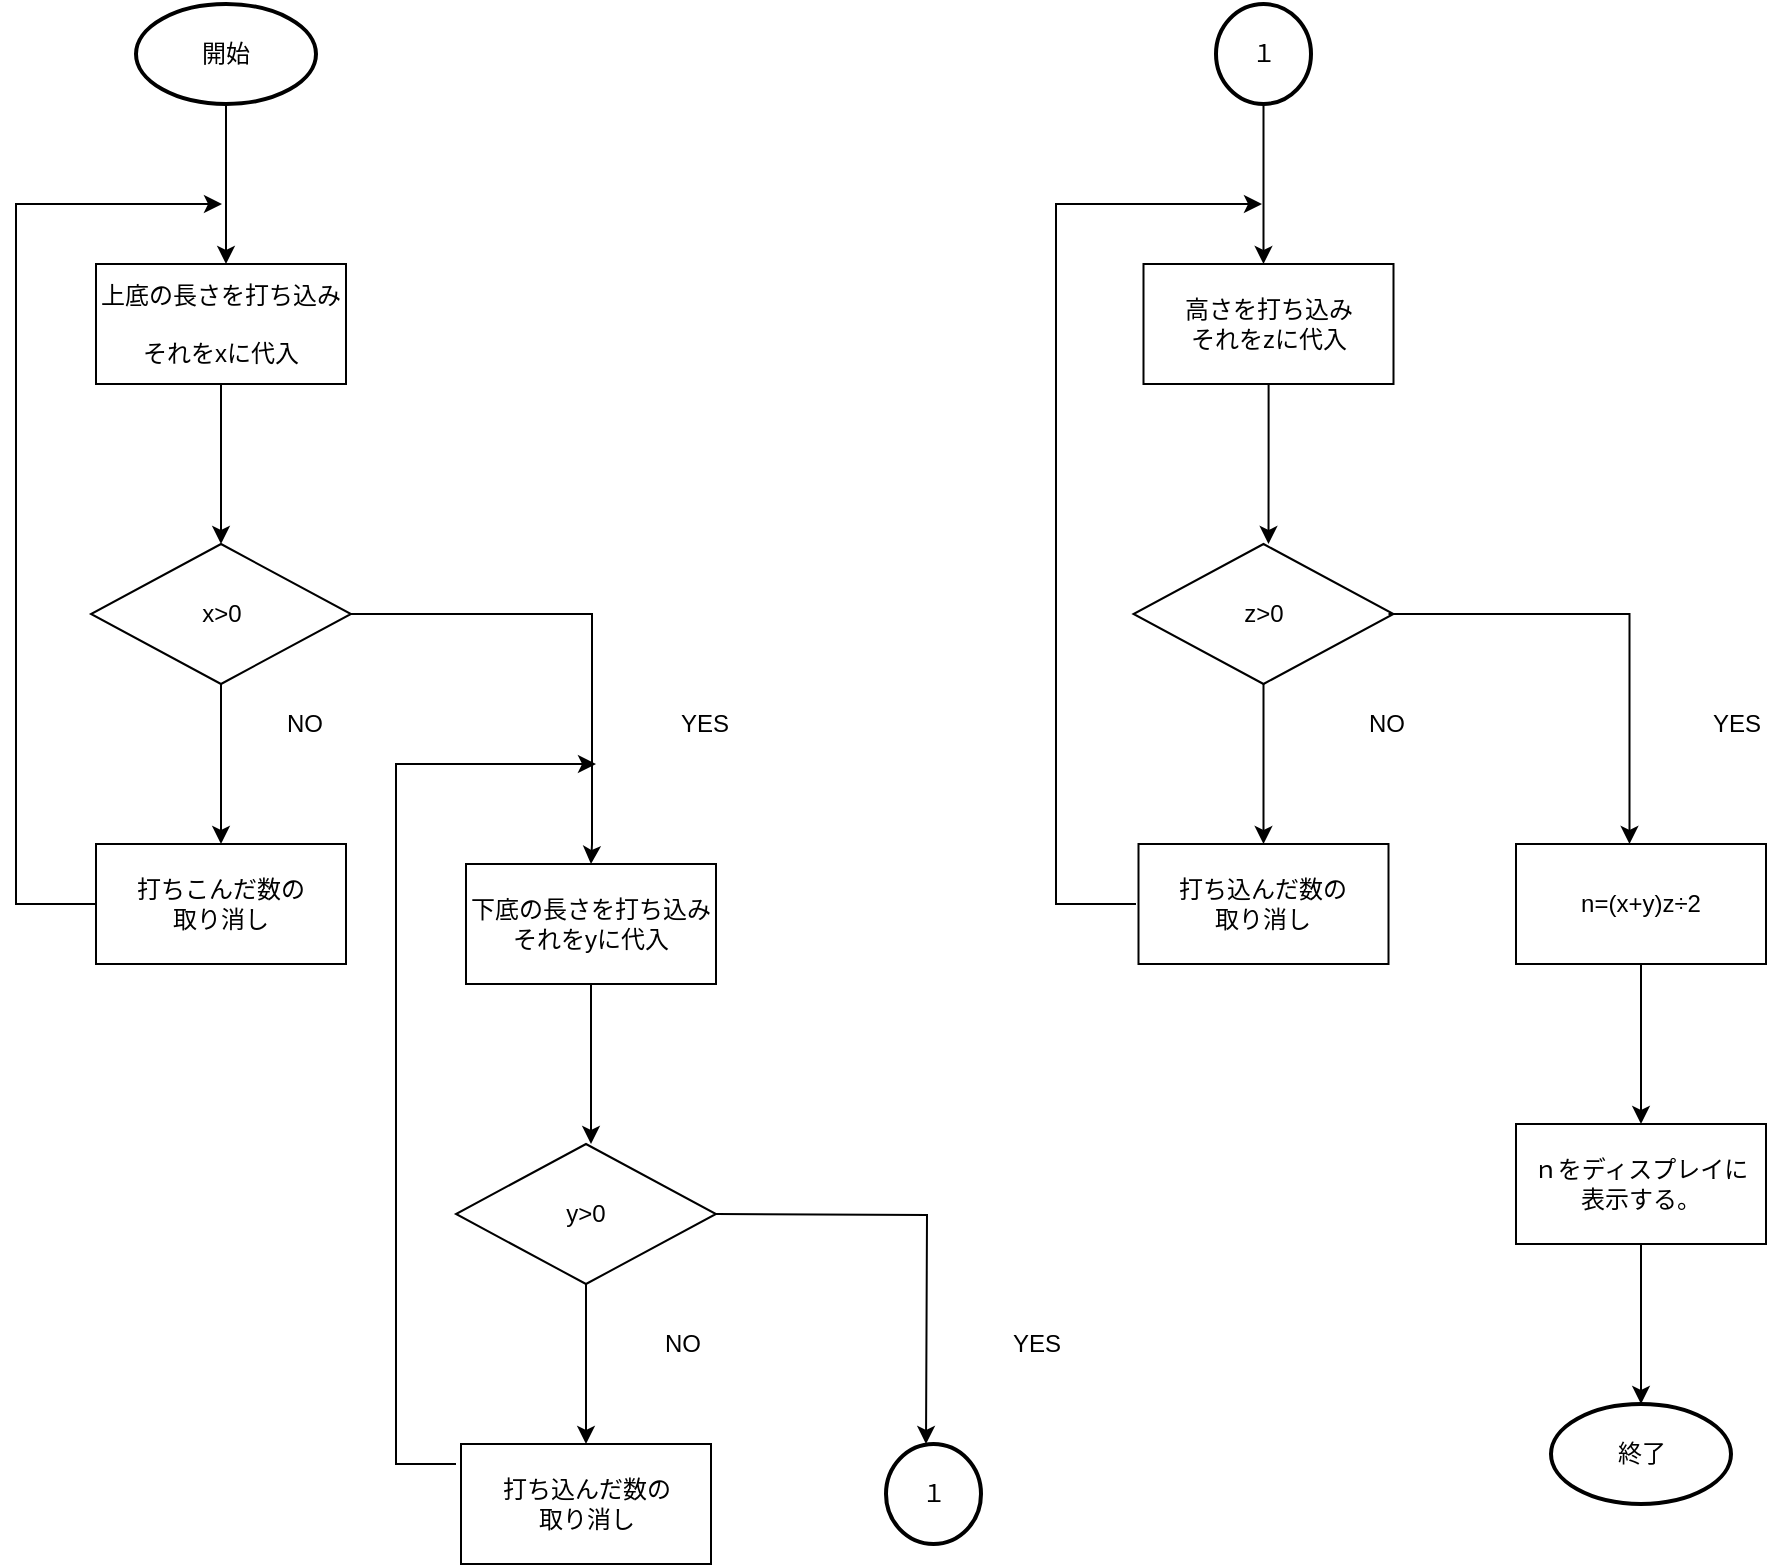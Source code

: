 <mxfile version="12.9.10"><diagram id="-gl4ohZPZLs6r8Un3lwC" name="ページ2"><mxGraphModel grid="1" shadow="0" math="0" pageHeight="1169" pageWidth="827" pageScale="1" page="1" fold="1" arrows="1" connect="1" tooltips="1" guides="1" gridSize="10" dy="480" dx="868"><root><mxCell id="T4QHWDnI8O8ELcwWVvTB-0"/><mxCell id="T4QHWDnI8O8ELcwWVvTB-1" parent="T4QHWDnI8O8ELcwWVvTB-0"/><mxCell id="U1Aa0UDjInbUzPmAyux--2" value="" parent="T4QHWDnI8O8ELcwWVvTB-1" edge="1" style="edgeStyle=orthogonalEdgeStyle;rounded=0;orthogonalLoop=1;jettySize=auto;html=1;" source="U1Aa0UDjInbUzPmAyux--0"><mxGeometry as="geometry" relative="1"><mxPoint as="targetPoint" x="155" y="190"/></mxGeometry></mxCell><mxCell id="U1Aa0UDjInbUzPmAyux--0" value="開始" parent="T4QHWDnI8O8ELcwWVvTB-1" style="strokeWidth=2;html=1;shape=mxgraph.flowchart.start_1;whiteSpace=wrap;direction=west;" vertex="1"><mxGeometry as="geometry" x="110" y="60" width="90" height="50"/></mxCell><mxCell id="U1Aa0UDjInbUzPmAyux--5" value="" parent="T4QHWDnI8O8ELcwWVvTB-1" edge="1" style="edgeStyle=orthogonalEdgeStyle;rounded=0;orthogonalLoop=1;jettySize=auto;html=1;" source="U1Aa0UDjInbUzPmAyux--3"><mxGeometry as="geometry" relative="1"><mxPoint as="targetPoint" x="152.5" y="330"/></mxGeometry></mxCell><mxCell id="U1Aa0UDjInbUzPmAyux--3" value="上底の長さを打ち込み&lt;br&gt;&lt;br&gt;それをxに代入" parent="T4QHWDnI8O8ELcwWVvTB-1" style="rounded=0;whiteSpace=wrap;html=1;" vertex="1"><mxGeometry as="geometry" x="90" y="190" width="125" height="60"/></mxCell><mxCell id="47IZ8BVEdJG-rMPOcjFv-2" value="" parent="T4QHWDnI8O8ELcwWVvTB-1" edge="1" style="edgeStyle=orthogonalEdgeStyle;rounded=0;orthogonalLoop=1;jettySize=auto;html=1;" source="47IZ8BVEdJG-rMPOcjFv-0"><mxGeometry as="geometry" relative="1"><mxPoint as="targetPoint" x="152.5" y="480"/></mxGeometry></mxCell><mxCell id="47IZ8BVEdJG-rMPOcjFv-8" value="" parent="T4QHWDnI8O8ELcwWVvTB-1" edge="1" style="edgeStyle=orthogonalEdgeStyle;rounded=0;orthogonalLoop=1;jettySize=auto;html=1;entryX=0.5;entryY=0;entryDx=0;entryDy=0;" source="47IZ8BVEdJG-rMPOcjFv-0" target="47IZ8BVEdJG-rMPOcjFv-11"><mxGeometry as="geometry" relative="1"><mxPoint as="targetPoint" x="320" y="470"/><Array as="points"><mxPoint x="338" y="365"/><mxPoint x="338" y="480"/></Array></mxGeometry></mxCell><mxCell id="47IZ8BVEdJG-rMPOcjFv-0" value="x&amp;gt;0" parent="T4QHWDnI8O8ELcwWVvTB-1" style="rhombus;whiteSpace=wrap;html=1;" vertex="1"><mxGeometry as="geometry" x="87.5" y="330" width="130" height="70"/></mxCell><mxCell id="47IZ8BVEdJG-rMPOcjFv-5" value="" parent="T4QHWDnI8O8ELcwWVvTB-1" edge="1" style="edgeStyle=orthogonalEdgeStyle;rounded=0;orthogonalLoop=1;jettySize=auto;html=1;" source="47IZ8BVEdJG-rMPOcjFv-3"><mxGeometry as="geometry" relative="1"><mxPoint as="targetPoint" x="153" y="160"/><Array as="points"><mxPoint x="50" y="510"/><mxPoint x="50" y="160"/></Array></mxGeometry></mxCell><mxCell id="47IZ8BVEdJG-rMPOcjFv-3" value="打ちこんだ数の&lt;br&gt;取り消し" parent="T4QHWDnI8O8ELcwWVvTB-1" style="rounded=0;whiteSpace=wrap;html=1;" vertex="1"><mxGeometry as="geometry" x="90" y="480" width="125" height="60"/></mxCell><mxCell id="47IZ8BVEdJG-rMPOcjFv-21" value="" parent="T4QHWDnI8O8ELcwWVvTB-1" edge="1" style="edgeStyle=orthogonalEdgeStyle;rounded=0;orthogonalLoop=1;jettySize=auto;html=1;" source="47IZ8BVEdJG-rMPOcjFv-11"><mxGeometry as="geometry" relative="1"><mxPoint as="targetPoint" x="337.5" y="630"/></mxGeometry></mxCell><mxCell id="47IZ8BVEdJG-rMPOcjFv-11" value="下底の長さを打ち込み&lt;br&gt;それをyに代入" parent="T4QHWDnI8O8ELcwWVvTB-1" style="rounded=0;whiteSpace=wrap;html=1;" vertex="1"><mxGeometry as="geometry" x="275" y="490" width="125" height="60"/></mxCell><mxCell id="47IZ8BVEdJG-rMPOcjFv-23" value="" parent="T4QHWDnI8O8ELcwWVvTB-1" edge="1" style="edgeStyle=orthogonalEdgeStyle;rounded=0;orthogonalLoop=1;jettySize=auto;html=1;" source="47IZ8BVEdJG-rMPOcjFv-17" target="47IZ8BVEdJG-rMPOcjFv-19"><mxGeometry as="geometry" relative="1"/></mxCell><mxCell id="47IZ8BVEdJG-rMPOcjFv-17" value="y&amp;gt;0" parent="T4QHWDnI8O8ELcwWVvTB-1" style="rhombus;whiteSpace=wrap;html=1;" vertex="1"><mxGeometry as="geometry" x="270" y="630" width="130" height="70"/></mxCell><mxCell id="47IZ8BVEdJG-rMPOcjFv-19" value="打ち込んだ数の&lt;br&gt;取り消し" parent="T4QHWDnI8O8ELcwWVvTB-1" style="rounded=0;whiteSpace=wrap;html=1;" vertex="1"><mxGeometry as="geometry" x="272.5" y="780" width="125" height="60"/></mxCell><mxCell id="47IZ8BVEdJG-rMPOcjFv-25" value="" parent="T4QHWDnI8O8ELcwWVvTB-1" edge="1" style="edgeStyle=orthogonalEdgeStyle;rounded=0;orthogonalLoop=1;jettySize=auto;html=1;entryX=0.5;entryY=0;entryDx=0;entryDy=0;"><mxGeometry as="geometry" relative="1"><mxPoint as="sourcePoint" x="400" y="665"/><mxPoint as="targetPoint" x="505" y="780"/></mxGeometry></mxCell><mxCell id="VgKs601-U2bBg_1NhqnA-0" value="１" parent="T4QHWDnI8O8ELcwWVvTB-1" style="strokeWidth=2;html=1;shape=mxgraph.flowchart.start_2;whiteSpace=wrap;" vertex="1"><mxGeometry as="geometry" x="485" y="780" width="47.5" height="50"/></mxCell><mxCell id="VgKs601-U2bBg_1NhqnA-1" value="" parent="T4QHWDnI8O8ELcwWVvTB-1" edge="1" style="edgeStyle=orthogonalEdgeStyle;rounded=0;orthogonalLoop=1;jettySize=auto;html=1;" source="VgKs601-U2bBg_1NhqnA-2"><mxGeometry as="geometry" relative="1"><mxPoint as="targetPoint" x="676.25" y="330"/></mxGeometry></mxCell><mxCell id="VgKs601-U2bBg_1NhqnA-2" value="高さを打ち込み&lt;br&gt;それをzに代入" parent="T4QHWDnI8O8ELcwWVvTB-1" style="rounded=0;whiteSpace=wrap;html=1;" vertex="1"><mxGeometry as="geometry" x="613.75" y="190" width="125" height="60"/></mxCell><mxCell id="VgKs601-U2bBg_1NhqnA-3" value="" parent="T4QHWDnI8O8ELcwWVvTB-1" edge="1" style="edgeStyle=orthogonalEdgeStyle;rounded=0;orthogonalLoop=1;jettySize=auto;html=1;" source="VgKs601-U2bBg_1NhqnA-4" target="VgKs601-U2bBg_1NhqnA-5"><mxGeometry as="geometry" relative="1"/></mxCell><mxCell id="VgKs601-U2bBg_1NhqnA-4" value="z&amp;gt;0" parent="T4QHWDnI8O8ELcwWVvTB-1" style="rhombus;whiteSpace=wrap;html=1;" vertex="1"><mxGeometry as="geometry" x="608.75" y="330" width="130" height="70"/></mxCell><mxCell id="VgKs601-U2bBg_1NhqnA-5" value="打ち込んだ数の&lt;br&gt;取り消し" parent="T4QHWDnI8O8ELcwWVvTB-1" style="rounded=0;whiteSpace=wrap;html=1;" vertex="1"><mxGeometry as="geometry" x="611.25" y="480" width="125" height="60"/></mxCell><mxCell id="VgKs601-U2bBg_1NhqnA-8" value="" parent="T4QHWDnI8O8ELcwWVvTB-1" edge="1" style="edgeStyle=orthogonalEdgeStyle;rounded=0;orthogonalLoop=1;jettySize=auto;html=1;" source="VgKs601-U2bBg_1NhqnA-6"><mxGeometry as="geometry" relative="1"><mxPoint as="targetPoint" x="673.75" y="190"/></mxGeometry></mxCell><mxCell id="VgKs601-U2bBg_1NhqnA-6" value="１" parent="T4QHWDnI8O8ELcwWVvTB-1" style="strokeWidth=2;html=1;shape=mxgraph.flowchart.start_2;whiteSpace=wrap;" vertex="1"><mxGeometry as="geometry" x="650" y="60" width="47.5" height="50"/></mxCell><mxCell id="VgKs601-U2bBg_1NhqnA-13" value="" parent="T4QHWDnI8O8ELcwWVvTB-1" edge="1" style="edgeStyle=orthogonalEdgeStyle;rounded=0;orthogonalLoop=1;jettySize=auto;html=1;"><mxGeometry as="geometry" relative="1"><mxPoint as="sourcePoint" x="270" y="790"/><mxPoint as="targetPoint" x="340" y="440"/><Array as="points"><mxPoint x="240" y="790"/><mxPoint x="240" y="440"/></Array></mxGeometry></mxCell><mxCell id="VgKs601-U2bBg_1NhqnA-15" value="" parent="T4QHWDnI8O8ELcwWVvTB-1" edge="1" style="edgeStyle=orthogonalEdgeStyle;rounded=0;orthogonalLoop=1;jettySize=auto;html=1;"><mxGeometry as="geometry" relative="1"><mxPoint as="sourcePoint" x="610" y="510"/><mxPoint as="targetPoint" x="673" y="160"/><Array as="points"><mxPoint x="570" y="510"/><mxPoint x="570" y="160"/></Array></mxGeometry></mxCell><mxCell id="VgKs601-U2bBg_1NhqnA-16" value="" parent="T4QHWDnI8O8ELcwWVvTB-1" edge="1" style="edgeStyle=orthogonalEdgeStyle;rounded=0;orthogonalLoop=1;jettySize=auto;html=1;"><mxGeometry as="geometry" relative="1"><mxPoint as="sourcePoint" x="736.25" y="365"/><mxPoint as="targetPoint" x="856" y="480"/><Array as="points"><mxPoint x="856.75" y="365"/><mxPoint x="856.75" y="480"/></Array></mxGeometry></mxCell><mxCell id="VgKs601-U2bBg_1NhqnA-19" value="" parent="T4QHWDnI8O8ELcwWVvTB-1" edge="1" style="edgeStyle=orthogonalEdgeStyle;rounded=0;orthogonalLoop=1;jettySize=auto;html=1;" source="VgKs601-U2bBg_1NhqnA-17" target="VgKs601-U2bBg_1NhqnA-18"><mxGeometry as="geometry" relative="1"/></mxCell><mxCell id="VgKs601-U2bBg_1NhqnA-17" value="n=(x+y)z÷2" parent="T4QHWDnI8O8ELcwWVvTB-1" style="rounded=0;whiteSpace=wrap;html=1;" vertex="1"><mxGeometry as="geometry" x="800" y="480" width="125" height="60"/></mxCell><mxCell id="uOX2BK32ul7F7rSyOxso-1" value="" parent="T4QHWDnI8O8ELcwWVvTB-1" edge="1" style="edgeStyle=orthogonalEdgeStyle;rounded=0;orthogonalLoop=1;jettySize=auto;html=1;" source="VgKs601-U2bBg_1NhqnA-18"><mxGeometry as="geometry" relative="1"><mxPoint as="targetPoint" x="862.5" y="760"/></mxGeometry></mxCell><mxCell id="VgKs601-U2bBg_1NhqnA-18" value="ｎをディスプレイに&lt;br&gt;表示する。" parent="T4QHWDnI8O8ELcwWVvTB-1" style="rounded=0;whiteSpace=wrap;html=1;" vertex="1"><mxGeometry as="geometry" x="800" y="620" width="125" height="60"/></mxCell><mxCell id="uOX2BK32ul7F7rSyOxso-2" value="終了" parent="T4QHWDnI8O8ELcwWVvTB-1" style="strokeWidth=2;html=1;shape=mxgraph.flowchart.start_1;whiteSpace=wrap;direction=west;" vertex="1"><mxGeometry as="geometry" x="817.5" y="760" width="90" height="50"/></mxCell><mxCell id="uOX2BK32ul7F7rSyOxso-4" value="NO" parent="T4QHWDnI8O8ELcwWVvTB-1" style="text;html=1;align=center;verticalAlign=middle;resizable=0;points=[];autosize=1;" vertex="1"><mxGeometry as="geometry" x="179" y="410" width="30" height="20"/></mxCell><mxCell id="uOX2BK32ul7F7rSyOxso-5" value="YES" parent="T4QHWDnI8O8ELcwWVvTB-1" style="text;html=1;align=center;verticalAlign=middle;resizable=0;points=[];autosize=1;" vertex="1"><mxGeometry as="geometry" x="374" y="410" width="40" height="20"/></mxCell><mxCell id="uOX2BK32ul7F7rSyOxso-9" value="NO" parent="T4QHWDnI8O8ELcwWVvTB-1" style="text;html=1;align=center;verticalAlign=middle;resizable=0;points=[];autosize=1;" vertex="1"><mxGeometry as="geometry" x="367.5" y="720" width="30" height="20"/></mxCell><mxCell id="uOX2BK32ul7F7rSyOxso-10" value="YES" parent="T4QHWDnI8O8ELcwWVvTB-1" style="text;html=1;align=center;verticalAlign=middle;resizable=0;points=[];autosize=1;" vertex="1"><mxGeometry as="geometry" x="540" y="720" width="40" height="20"/></mxCell><mxCell id="uOX2BK32ul7F7rSyOxso-11" value="YES" parent="T4QHWDnI8O8ELcwWVvTB-1" style="text;html=1;align=center;verticalAlign=middle;resizable=0;points=[];autosize=1;" vertex="1"><mxGeometry as="geometry" x="890" y="410" width="40" height="20"/></mxCell><mxCell id="uOX2BK32ul7F7rSyOxso-12" value="NO" parent="T4QHWDnI8O8ELcwWVvTB-1" style="text;html=1;align=center;verticalAlign=middle;resizable=0;points=[];autosize=1;" vertex="1"><mxGeometry as="geometry" x="720" y="410" width="30" height="20"/></mxCell></root></mxGraphModel></diagram></mxfile>